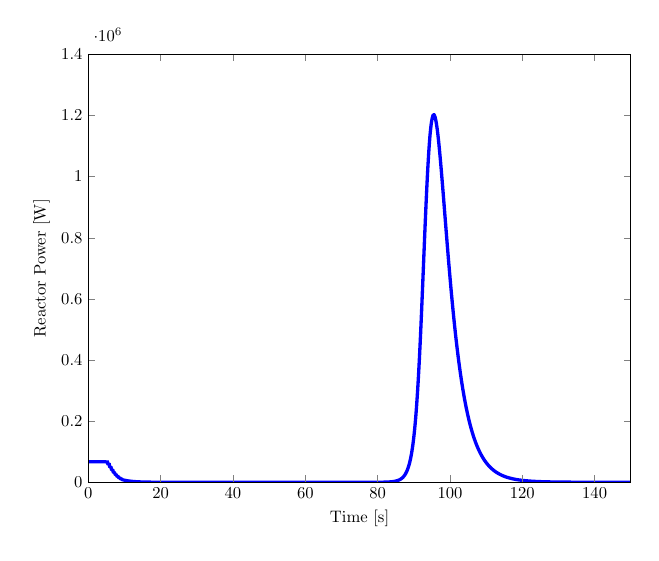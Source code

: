 \begin{tikzpicture}[scale=0.6]

\begin{axis}[%
scale only axis,
width=4.521in,
height=3.566in,
xmin=0, xmax=150,
ymin=0, ymax=1.4e+006,
xlabel={Time [s]},
ylabel={Reactor Power [W]},
axis on top]
\addplot [
color=blue,
solid,
line width=2.0pt
]
coordinates{
 (0,66945.4)(0.1,66945.4)(0.2,66945.4)(0.3,66945.4)(0.4,66945.4)(0.5,66945.4)(0.6,66945.4)(0.7,66945.4)(0.8,66945.4)(0.9,66945.4)(1,66945.4)(1.1,66945.4)(1.2,66945.4)(1.3,66945.4)(1.4,66945.4)(1.5,66945.4)(1.6,66945.4)(1.7,66945.4)(1.8,66945.4)(1.9,66945.4)(2,66945.4)(2.1,66945.4)(2.2,66945.4)(2.3,66945.4)(2.4,66945.4)(2.5,66945.4)(2.6,66945.4)(2.7,66945.4)(2.8,66945.4)(2.9,66945.4)(3,66945.4)(3.1,66945.4)(3.2,66945.4)(3.3,66945.4)(3.4,66945.4)(3.5,66945.4)(3.6,66945.4)(3.7,66945.4)(3.8,66945.4)(3.9,66945.4)(4,66945.4)(4.1,66945.4)(4.2,66945.4)(4.3,66945.4)(4.4,66945.4)(4.5,66945.4)(4.6,66945.4)(4.7,66945.4)(4.8,66945.4)(4.9,66631.9)(5,66605.2)(5.1,66583.4)(5.2,66561.8)(5.3,66540.2)(5.4,60411.4)(5.5,59931.5)(5.6,59541.4)(5.7,59155.5)(5.8,58772.4)(5.9,51383.1)(6,50606.8)(6.1,49929.2)(6.2,49262.5)(6.3,48605.1)(6.4,42246.6)(6.5,41375.6)(6.6,40586.6)(6.7,39814)(6.8,39056.7)(6.9,33854.5)(7,33003.1)(7.1,32218.7)(7.2,31454.1)(7.3,30708.1)(7.4,26568.1)(7.5,25799)(7.6,25084.2)(7.7,24390.1)(7.8,23715.6)(7.9,20487.9)(8,19828.6)(8.1,19212.9)(8.2,18616.9)(8.3,18039.8)(8.4,15563.4)(8.5,15019.2)(8.6,14509.5)(8.7,14017.5)(8.8,13542.5)(8.9,11667.3)(9,11230.8)(9.1,10821.3)(9.2,10427)(9.3,10047.4)(9.4,8642.63)(9.5,8300.49)(9.6,7979.26)(9.7,7670.68)(9.8,7374.19)(9.9,7089.31)(10,6815.56)(10.1,6552.5)(10.2,6299.72)(10.3,6056.8)(10.4,5823.35)(10.5,5599)(10.6,5383.39)(10.7,5176.16)(10.8,4977)(10.9,4785.58)(11,4601.59)(11.1,4424.75)(11.2,4254.77)(11.3,4091.38)(11.4,3934.32)(11.5,3783.36)(11.6,3638.23)(11.7,3498.73)(11.8,3364.62)(11.9,3235.69)(12,3111.75)(12.1,2992.6)(12.2,2878.05)(12.3,2767.92)(12.4,2662.04)(12.5,2560.24)(12.6,2462.36)(12.7,2368.26)(12.8,2277.78)(12.9,2190.79)(13,2107.14)(13.1,2026.71)(13.2,1949.38)(13.3,1875.02)(13.4,1803.51)(13.5,1734.76)(13.6,1668.64)(13.7,1605.06)(13.8,1543.92)(13.9,1485.13)(14,1428.59)(14.1,1374.22)(14.2,1321.93)(14.3,1271.65)(14.4,1223.29)(14.5,1176.79)(14.6,1132.06)(14.7,1089.05)(14.8,1047.68)(14.9,1007.89)(15,969.625)(15.1,932.822)(15.2,897.425)(15.3,863.38)(15.4,830.635)(15.5,799.141)(15.6,768.848)(15.7,739.711)(15.8,711.686)(15.9,684.729)(16,658.8)(16.1,633.859)(16.2,609.869)(16.3,586.792)(16.4,564.594)(16.5,543.241)(16.6,522.702)(16.7,502.943)(16.8,483.937)(16.9,465.653)(17,448.064)(17.1,431.144)(17.2,414.867)(17.3,399.209)(17.4,384.145)(17.5,369.653)(17.6,355.712)(17.7,342.299)(17.8,329.396)(17.9,316.982)(18,305.039)(18.1,293.549)(18.2,282.494)(18.3,271.858)(18.4,261.625)(18.5,251.78)(18.6,242.308)(18.7,233.194)(18.8,224.426)(18.9,215.989)(19,207.871)(19.1,200.061)(19.2,192.545)(19.3,185.314)(19.4,178.356)(19.5,171.661)(19.6,165.219)(19.7,159.021)(19.8,153.056)(19.9,147.317)(20,141.794)(20.1,136.479)(20.2,131.365)(20.3,126.444)(20.4,121.709)(20.5,117.152)(20.6,112.766)(20.7,108.546)(20.8,104.485)(20.9,100.577)(21,96.816)(21.1,93.196)(21.2,89.713)(21.3,86.361)(21.4,83.135)(21.5,80.03)(21.6,77.042)(21.7,74.166)(21.8,71.398)(21.9,68.734)(22,66.171)(22.1,63.703)(22.2,61.328)(22.3,59.043)(22.4,56.843)(22.5,54.725)(22.6,52.687)(22.7,50.725)(22.8,48.837)(22.9,47.02)(23,45.271)(23.1,43.587)(23.2,41.966)(23.3,40.406)(23.4,38.905)(23.5,37.459)(23.6,36.068)(23.7,34.728)(23.8,33.439)(23.9,32.198)(24,31.003)(24.1,29.853)(24.2,28.746)(24.3,27.68)(24.4,26.655)(24.5,25.667)(24.6,24.716)(24.7,23.801)(24.8,22.919)(24.9,22.071)(25,21.254)(25.1,20.468)(25.2,19.711)(25.3,18.982)(25.4,18.28)(25.5,17.605)(25.6,16.954)(25.7,16.328)(25.8,15.725)(25.9,15.145)(26,14.586)(26.1,14.048)(26.2,13.53)(26.3,13.031)(26.4,12.55)(26.5,12.088)(26.6,11.642)(26.7,11.214)(26.8,10.801)(26.9,10.403)(27,10.02)(27.1,9.652)(27.2,9.297)(27.3,8.955)(27.4,8.625)(27.5,8.308)(27.6,8.003)(27.7,7.709)(27.8,7.426)(27.9,7.154)(28,6.891)(28.1,6.638)(28.2,6.395)(28.3,6.16)(28.4,5.934)(28.5,5.717)(28.6,5.507)(28.7,5.306)(28.8,5.111)(28.9,4.924)(29,4.744)(29.1,4.57)(29.2,4.403)(29.3,4.242)(29.4,4.087)(29.5,3.938)(29.6,3.794)(29.7,3.655)(29.8,3.522)(29.9,3.393)(30,3.27)(30.1,3.15)(30.2,3.035)(30.3,2.925)(30.4,2.818)(30.5,2.715)(30.6,2.617)(30.7,2.521)(30.8,2.429)(30.9,2.341)(31,2.256)(31.1,2.174)(31.2,2.095)(31.3,2.019)(31.4,1.945)(31.5,1.875)(31.6,1.806)(31.7,1.741)(31.8,1.678)(31.9,1.617)(32,1.558)(32.1,1.502)(32.2,1.447)(32.3,1.395)(32.4,1.344)(32.5,1.296)(32.6,1.249)(32.7,1.203)(32.8,1.16)(32.9,1.118)(33,1.077)(33.1,1.039)(33.2,1.001)(33.3,0.965)(33.4,0.93)(33.5,0.896)(33.6,0.864)(33.7,0.833)(33.8,0.803)(33.9,0.774)(34,0.746)(34.1,0.719)(34.2,0.693)(34.3,0.668)(34.4,0.644)(34.5,0.621)(34.6,0.599)(34.7,0.577)(34.8,0.556)(34.9,0.536)(35,0.517)(35.1,0.498)(35.2,0.48)(35.3,0.463)(35.4,0.447)(35.5,0.431)(35.6,0.415)(35.7,0.4)(35.8,0.386)(35.9,0.372)(36,0.359)(36.1,0.346)(36.2,0.333)(36.3,0.322)(36.4,0.31)(36.5,0.299)(36.6,0.288)(36.7,0.278)(36.8,0.268)(36.9,0.258)(37,0.249)(37.1,0.24)(37.2,0.232)(37.3,0.223)(37.4,0.215)(37.5,0.208)(37.6,0.2)(37.7,0.193)(37.8,0.186)(37.9,0.18)(38,0.173)(38.1,0.167)(38.2,0.161)(38.3,0.155)(38.4,0.15)(38.5,0.145)(38.6,0.139)(38.7,0.135)(38.8,0.13)(38.9,0.125)(39,0.121)(39.1,0.116)(39.2,0.112)(39.3,0.108)(39.4,0.104)(39.5,0.101)(39.6,0.097)(39.7,0.094)(39.8,0.09)(39.9,0.087)(40,0.084)(40.1,0.081)(40.2,0.078)(40.3,0.076)(40.4,0.073)(40.5,0.07)(40.6,0.068)(40.7,0.065)(40.8,0.063)(40.9,0.061)(41,0.059)(41.1,0.057)(41.2,0.055)(41.3,0.053)(41.4,0.051)(41.5,0.049)(41.6,0.047)(41.7,0.046)(41.8,0.044)(41.9,0.043)(42,0.041)(42.1,0.04)(42.2,0.038)(42.3,0.037)(42.4,0.036)(42.5,0.034)(42.6,0.033)(42.7,0.032)(42.8,0.031)(42.9,0.03)(43,0.029)(43.1,0.028)(43.2,0.027)(43.3,0.026)(43.4,0.025)(43.5,0.024)(43.6,0.023)(43.7,0.022)(43.8,0.022)(43.9,0.021)(44,0.02)(44.1,0.019)(44.2,0.019)(44.3,0.018)(44.4,0.017)(44.5,0.017)(44.6,0.016)(44.7,0.016)(44.8,0.015)(44.9,0.015)(45,0.014)(45.1,0.014)(45.2,0.013)(45.3,0.013)(45.4,0.012)(45.5,0.012)(45.6,0.011)(45.7,0.011)(45.8,0.011)(45.9,0.01)(46,0.01)(46.1,0.01)(46.2,0.009)(46.3,0.009)(46.4,0.009)(46.5,0.008)(46.6,0.008)(46.7,0.008)(46.8,0.007)(46.9,0.007)(47,0.007)(47.1,0.007)(47.2,0.007)(47.3,0.006)(47.4,0.006)(47.5,0.006)(47.6,0.006)(47.7,0.005)(47.8,0.005)(47.9,0.005)(48,0.005)(48.1,0.005)(48.2,0.005)(48.3,0.004)(48.4,0.004)(48.5,0.004)(48.6,0.004)(48.7,0.004)(48.8,0.004)(48.9,0.004)(49,0.003)(49.1,0.003)(49.2,0.003)(49.3,0.003)(49.4,0.003)(49.5,0.003)(49.6,0.003)(49.7,0.003)(49.8,0.003)(49.9,0.003)(50,0.003)(50.1,0.002)(50.2,0.002)(50.3,0.002)(50.4,0.002)(50.5,0.002)(50.6,0.002)(50.7,0.002)(50.8,0.002)(50.9,0.002)(51,0.002)(51.1,0.002)(51.2,0.002)(51.3,0.002)(51.4,0.002)(51.5,0.002)(51.6,0.002)(51.7,0.002)(51.8,0.002)(51.9,0.002)(52,0.002)(52.1,0.002)(52.2,0.002)(52.3,0.002)(52.4,0.002)(52.5,0.002)(52.6,0.001)(52.7,0.001)(52.8,0.001)(52.9,0.001)(53,0.001)(53.1,0.001)(53.2,0.001)(53.3,0.001)(53.4,0.001)(53.5,0.001)(53.6,0.001)(53.7,0.001)(53.8,0.001)(53.9,0.001)(54,0.001)(54.1,0.001)(54.2,0.001)(54.3,0.001)(54.4,0.001)(54.5,0.001)(54.6,0.001)(54.7,0.001)(54.8,0.001)(54.9,0.001)(55,0.001)(55.1,0.001)(55.2,0.001)(55.3,0.001)(55.4,0.001)(55.5,0.001)(55.6,0.001)(55.7,0.001)(55.8,0.001)(55.9,0.001)(56,0.001)(56.1,0.001)(56.2,0.001)(56.3,0.001)(56.4,0.001)(56.5,0.002)(56.6,0.001)(56.7,0.001)(56.8,0.002)(56.9,0.002)(57,0.002)(57.1,0.002)(57.2,0.002)(57.3,0.002)(57.4,0.002)(57.5,0.002)(57.6,0.002)(57.7,0.002)(57.8,0.002)(57.9,0.002)(58,0.002)(58.1,0.002)(58.2,0.003)(58.3,0.003)(58.4,0.003)(58.5,0.003)(58.6,0.003)(58.7,0.003)(58.8,0.003)(58.9,0.003)(59,0.004)(59.1,0.004)(59.2,0.004)(59.3,0.004)(59.4,0.004)(59.5,0.004)(59.6,0.004)(59.7,0.005)(59.8,0.005)(59.9,0.005)(60,0.005)(60.1,0.005)(60.2,0.006)(60.3,0.006)(60.4,0.006)(60.5,0.006)(60.6,0.007)(60.7,0.007)(60.8,0.007)(60.9,0.007)(61,0.008)(61.1,0.008)(61.2,0.008)(61.3,0.009)(61.4,0.009)(61.5,0.009)(61.6,0.01)(61.7,0.01)(61.8,0.011)(61.9,0.011)(62,0.012)(62.1,0.012)(62.2,0.013)(62.3,0.013)(62.4,0.014)(62.5,0.014)(62.6,0.015)(62.7,0.015)(62.8,0.016)(62.9,0.017)(63,0.018)(63.1,0.018)(63.2,0.019)(63.3,0.02)(63.4,0.021)(63.5,0.022)(63.6,0.023)(63.7,0.024)(63.8,0.025)(63.9,0.026)(64,0.027)(64.1,0.028)(64.2,0.03)(64.3,0.031)(64.4,0.032)(64.5,0.034)(64.6,0.035)(64.7,0.037)(64.8,0.039)(64.9,0.04)(65,0.042)(65.1,0.044)(65.2,0.046)(65.3,0.048)(65.4,0.05)(65.5,0.053)(65.6,0.055)(65.7,0.058)(65.8,0.061)(65.9,0.063)(66,0.066)(66.1,0.069)(66.2,0.073)(66.3,0.076)(66.4,0.08)(66.5,0.084)(66.6,0.088)(66.7,0.092)(66.8,0.096)(66.9,0.101)(67,0.106)(67.1,0.111)(67.2,0.116)(67.3,0.122)(67.4,0.128)(67.5,0.134)(67.6,0.14)(67.7,0.147)(67.8,0.154)(67.9,0.162)(68,0.17)(68.1,0.178)(68.2,0.187)(68.3,0.196)(68.4,0.206)(68.5,0.217)(68.6,0.227)(68.7,0.239)(68.8,0.251)(68.9,0.263)(69,0.277)(69.1,0.291)(69.2,0.305)(69.3,0.321)(69.4,0.337)(69.5,0.355)(69.6,0.373)(69.7,0.392)(69.8,0.412)(69.9,0.433)(70,0.456)(70.1,0.48)(70.2,0.505)(70.3,0.531)(70.4,0.559)(70.5,0.588)(70.6,0.619)(70.7,0.651)(70.8,0.686)(70.9,0.722)(71,0.761)(71.1,0.801)(71.2,0.844)(71.3,0.889)(71.4,0.936)(71.5,0.987)(71.6,1.04)(71.7,1.096)(71.8,1.155)(71.9,1.218)(72,1.284)(72.1,1.354)(72.2,1.428)(72.3,1.506)(72.4,1.589)(72.5,1.677)(72.6,1.769)(72.7,1.867)(72.8,1.97)(72.9,2.08)(73,2.196)(73.1,2.318)(73.2,2.448)(73.3,2.585)(73.4,2.731)(73.5,2.885)(73.6,3.048)(73.7,3.22)(73.8,3.403)(73.9,3.597)(74,3.802)(74.1,4.02)(74.2,4.25)(74.3,4.494)(74.4,4.753)(74.5,5.027)(74.6,5.318)(74.7,5.627)(74.8,5.954)(74.9,6.301)(75,6.669)(75.1,7.06)(75.2,7.474)(75.3,7.914)(75.4,8.38)(75.5,8.876)(75.6,9.402)(75.7,9.96)(75.8,10.553)(75.9,11.182)(76,11.851)(76.1,12.562)(76.2,13.317)(76.3,14.119)(76.4,14.971)(76.5,15.877)(76.6,16.841)(76.7,17.864)(76.8,18.953)(76.9,20.111)(77,21.343)(77.1,22.652)(77.2,24.046)(77.3,25.529)(77.4,27.107)(77.5,28.786)(77.6,30.573)(77.7,32.476)(77.8,34.502)(77.9,36.659)(78,38.957)(78.1,41.404)(78.2,44.011)(78.3,46.789)(78.4,49.749)(78.5,52.903)(78.6,56.266)(78.7,59.85)(78.8,63.671)(78.9,67.746)(79,72.091)(79.1,76.726)(79.2,81.67)(79.3,86.945)(79.4,92.574)(79.5,98.581)(79.6,104.992)(79.7,111.837)(79.8,119.144)(79.9,126.946)(80,135.278)(80.1,144.178)(80.2,153.685)(80.3,163.842)(80.4,174.696)(80.5,186.294)(80.6,198.691)(80.7,211.944)(80.8,226.112)(80.9,241.262)(81,257.464)(81.1,274.794)(81.2,293.332)(81.3,313.165)(81.4,334.388)(81.5,357.1)(81.6,381.41)(81.7,407.434)(81.8,435.296)(81.9,465.131)(82,497.083)(82.1,531.306)(82.2,567.968)(82.3,607.248)(82.4,649.339)(82.5,694.448)(82.6,742.799)(82.7,794.631)(82.8,850.204)(82.9,909.796)(83,973.706)(83.1,1042.26)(83.2,1115.8)(83.3,1194.7)(83.4,1279.37)(83.5,1370.23)(83.6,1467.77)(83.7,1572.47)(83.8,1684.89)(83.9,1805.6)(84,1935.24)(84.1,2074.49)(84.2,2224.08)(84.3,2384.8)(84.4,2557.49)(84.5,2743.08)(84.6,2942.56)(84.7,3156.99)(84.8,3387.52)(84.9,3635.4)(85,3901.96)(85.1,4188.64)(85.2,4497)(85.3,4828.72)(85.4,5185.61)(85.5,5569.62)(85.6,5982.86)(85.7,6427.61)(85.8,6906.31)(85.9,7421.61)(86,7976.36)(86.1,8573.63)(86.2,9216.75)(86.3,9909.28)(86.4,10655.1)(86.5,11458.3)(86.6,12323.4)(86.7,13255.3)(86.8,14259.1)(86.9,15340.4)(87,16505.2)(87.1,17760.1)(87.2,19112)(87.3,20568.4)(87.4,22137.4)(87.5,23827.6)(87.6,25648.4)(87.7,27609.7)(87.8,29722.2)(87.9,31997.5)(88,34447.7)(88.1,37086.1)(88.2,39926.6)(88.3,42984.2)(88.4,46274.9)(88.5,49815.7)(88.6,53624.7)(88.7,57721)(88.8,62124.8)(88.9,66857.7)(89,71942.3)(89.1,77402.3)(89.2,83262.8)(89.3,89549.8)(89.4,96290.6)(89.5,103513)(89.6,111248)(89.7,119523)(89.8,128371)(89.9,137823)(90,147909)(90.1,158664)(90.2,170117)(90.3,182300)(90.4,195244)(90.5,208978)(90.6,223528)(90.7,238920)(90.8,255176)(90.9,272314)(91,290350)(91.1,309294)(91.2,329150)(91.3,349917)(91.4,371588)(91.5,394147)(91.6,417573)(91.7,441835)(91.8,466894)(91.9,492702)(92,519204)(92.1,546336)(92.2,574023)(92.3,602184)(92.4,630732)(92.5,659572)(92.6,688601)(92.7,717714)(92.8,746802)(92.9,775752)(93,804450)(93.1,832785)(93.2,860642)(93.3,887914)(93.4,914493)(93.5,940280)(93.6,965180)(93.7,989105)(93.8,1.012e+006)(93.9,1.034e+006)(94,1.054e+006)(94.1,1.074e+006)(94.2,1.092e+006)(94.3,1.108e+006)(94.4,1.124e+006)(94.5,1.138e+006)(94.6,1.15e+006)(94.7,1.161e+006)(94.8,1.171e+006)(94.9,1.179e+006)(95,1.186e+006)(95.1,1.192e+006)(95.2,1.196e+006)(95.3,1.2e+006)(95.4,1.201e+006)(95.5,1.202e+006)(95.6,1.202e+006)(95.7,1.2e+006)(95.8,1.197e+006)(95.9,1.194e+006)(96,1.189e+006)(96.1,1.183e+006)(96.2,1.177e+006)(96.3,1.169e+006)(96.4,1.161e+006)(96.5,1.153e+006)(96.6,1.143e+006)(96.7,1.133e+006)(96.8,1.122e+006)(96.9,1.111e+006)(97,1.099e+006)(97.1,1.087e+006)(97.2,1.074e+006)(97.3,1.061e+006)(97.4,1.048e+006)(97.5,1.034e+006)(97.6,1.021e+006)(97.7,1.006e+006)(97.8,992166)(97.9,977667)(98,963023)(98.1,948261)(98.2,933405)(98.3,918480)(98.4,903507)(98.5,888508)(98.6,873503)(98.7,858509)(98.8,843543)(98.9,828623)(99,813762)(99.1,798975)(99.2,784275)(99.3,769672)(99.4,755179)(99.5,740805)(99.6,726560)(99.7,712452)(99.8,698488)(99.9,684675)(100,671020)(100.1,657529)(100.2,644206)(100.3,631056)(100.4,618083)(100.5,605290)(100.6,592680)(100.7,580255)(100.8,568019)(100.9,555972)(101,544116)(101.1,532452)(101.2,520980)(101.3,509701)(101.4,498615)(101.5,487722)(101.6,477021)(101.7,466513)(101.8,456195)(101.9,446068)(102,436129)(102.1,426378)(102.2,416813)(102.3,407433)(102.4,398236)(102.5,389220)(102.6,380383)(102.7,371723)(102.8,363238)(102.9,354926)(103,346785)(103.1,338812)(103.2,331005)(103.3,323362)(103.4,315880)(103.5,308557)(103.6,301390)(103.7,294377)(103.8,287516)(103.9,280804)(104,274237)(104.1,267815)(104.2,261534)(104.3,255392)(104.4,249387)(104.5,243515)(104.6,237774)(104.7,232163)(104.8,226678)(104.9,221317)(105,216078)(105.1,210957)(105.2,205954)(105.3,201066)(105.4,196289)(105.5,191623)(105.6,187064)(105.7,182611)(105.8,178261)(105.9,174012)(106,169862)(106.1,165809)(106.2,161851)(106.3,157985)(106.4,154210)(106.5,150524)(106.6,146925)(106.7,143411)(106.8,139980)(106.9,136630)(107,133360)(107.1,130167)(107.2,127050)(107.3,124008)(107.4,121037)(107.5,118138)(107.6,115308)(107.7,112546)(107.8,109849)(107.9,107218)(108,104649)(108.1,102142)(108.2,99695.1)(108.3,97307.1)(108.4,94976.6)(108.5,92702.1)(108.6,90482.5)(108.7,88316.3)(108.8,86202.3)(108.9,84139.4)(109,82126.2)(109.1,80161.7)(109.2,78244.7)(109.3,76373.9)(109.4,74548.4)(109.5,72767.1)(109.6,71028.9)(109.7,69332.7)(109.8,67677.6)(109.9,66062.6)(110,64486.7)(110.1,62949)(110.2,61448.5)(110.3,59984.4)(110.4,58555.8)(110.5,57161.8)(110.6,55801.6)(110.7,54474.4)(110.8,53179.3)(110.9,51915.6)(111,50682.6)(111.1,49479.5)(111.2,48305.5)(111.3,47160)(111.4,46042.2)(111.5,44951.5)(111.6,43887.3)(111.7,42848.8)(111.8,41835.5)(111.9,40846.7)(112,39881.9)(112.1,38940.4)(112.2,38021.7)(112.3,37125.3)(112.4,36250.5)(112.5,35396.9)(112.6,34563.9)(112.7,33751.1)(112.8,32957.9)(112.9,32183.9)(113,31428.5)(113.1,30691.4)(113.2,29972.1)(113.3,29270.1)(113.4,28585.1)(113.5,27916.5)(113.6,27264.1)(113.7,26627.4)(113.8,26006)(113.9,25399.6)(114,24807.7)(114.1,24230.1)(114.2,23666.3)(114.3,23116.2)(114.4,22579.2)(114.5,22055.1)(114.6,21543.5)(114.7,21044.2)(114.8,20556.9)(114.9,20081.3)(115,19617)(115.1,19163.9)(115.2,18721.6)(115.3,18289.8)(115.4,17868.4)(115.5,17457)(115.6,17055.4)(115.7,16663.4)(115.8,16280.7)(115.9,15907.2)(116,15542.5)(116.1,15186.5)(116.2,14839)(116.3,14499.7)(116.4,14168.5)(116.5,13845.1)(116.6,13529.4)(116.7,13221.2)(116.8,12920.2)(116.9,12626.4)(117,12339.5)(117.1,12059.5)(117.2,11786)(117.3,11518.9)(117.4,11258.2)(117.5,11003.6)(117.6,10755)(117.7,10512.3)(117.8,10275.2)(117.9,10043.7)(118,9817.67)(118.1,9596.92)(118.2,9381.35)(118.3,9170.82)(118.4,8965.22)(118.5,8764.43)(118.6,8568.33)(118.7,8376.8)(118.8,8189.75)(118.9,8007.05)(119,7828.61)(119.1,7654.32)(119.2,7484.09)(119.3,7317.81)(119.4,7155.39)(119.5,6996.74)(119.6,6841.76)(119.7,6690.38)(119.8,6542.49)(119.9,6398.03)(120,6256.91)(120.1,6119.04)(120.2,5984.35)(120.3,5852.76)(120.4,5724.21)(120.5,5598.61)(120.6,5475.9)(120.7,5356.01)(120.8,5238.87)(120.9,5124.41)(121,5012.58)(121.1,4903.3)(121.2,4796.53)(121.3,4692.19)(121.4,4590.23)(121.5,4490.6)(121.6,4393.24)(121.7,4298.1)(121.8,4205.12)(121.9,4114.25)(122,4025.45)(122.1,3938.66)(122.2,3853.84)(122.3,3770.93)(122.4,3689.91)(122.5,3610.71)(122.6,3533.3)(122.7,3457.64)(122.8,3383.69)(122.9,3311.39)(123,3240.73)(123.1,3171.65)(123.2,3104.13)(123.3,3038.11)(123.4,2973.58)(123.5,2910.49)(123.6,2848.82)(123.7,2788.52)(123.8,2729.57)(123.9,2671.93)(124,2615.58)(124.1,2560.48)(124.2,2506.61)(124.3,2453.93)(124.4,2402.42)(124.5,2352.06)(124.6,2302.81)(124.7,2254.65)(124.8,2207.55)(124.9,2161.5)(125,2116.46)(125.1,2072.41)(125.2,2029.33)(125.3,1987.21)(125.4,1946)(125.5,1905.7)(125.6,1866.29)(125.7,1827.74)(125.8,1790.03)(125.9,1753.14)(126,1717.07)(126.1,1681.78)(126.2,1647.25)(126.3,1613.48)(126.4,1580.45)(126.5,1548.13)(126.6,1516.52)(126.7,1485.58)(126.8,1455.32)(126.9,1425.72)(127,1396.75)(127.1,1368.41)(127.2,1340.68)(127.3,1313.55)(127.4,1287)(127.5,1261.03)(127.6,1235.61)(127.7,1210.73)(127.8,1186.39)(127.9,1162.57)(128,1139.26)(128.1,1116.45)(128.2,1094.13)(128.3,1072.28)(128.4,1050.89)(128.5,1029.96)(128.6,1009.48)(128.7,989.427)(128.8,969.802)(128.9,950.593)(129,931.79)(129.1,913.384)(129.2,895.367)(129.3,877.73)(129.4,860.464)(129.5,843.561)(129.6,827.014)(129.7,810.814)(129.8,794.953)(129.9,779.425)(130,764.221)(130.1,749.335)(130.2,734.76)(130.3,720.489)(130.4,706.514)(130.5,692.831)(130.6,679.432)(130.7,666.311)(130.8,653.461)(130.9,640.878)(131,628.555)(131.1,616.487)(131.2,604.668)(131.3,593.092)(131.4,581.755)(131.5,570.65)(131.6,559.774)(131.7,549.121)(131.8,538.686)(131.9,528.464)(132,518.452)(132.1,508.644)(132.2,499.036)(132.3,489.624)(132.4,480.403)(132.5,471.37)(132.6,462.519)(132.7,453.849)(132.8,445.354)(132.9,437.03)(133,428.875)(133.1,420.884)(133.2,413.055)(133.3,405.383)(133.4,397.865)(133.5,390.498)(133.6,383.278)(133.7,376.204)(133.8,369.271)(133.9,362.476)(134,355.817)(134.1,349.291)(134.2,342.894)(134.3,336.625)(134.4,330.48)(134.5,324.457)(134.6,318.554)(134.7,312.767)(134.8,307.094)(134.9,301.534)(135,296.083)(135.1,290.739)(135.2,285.5)(135.3,280.365)(135.4,275.33)(135.5,270.393)(135.6,265.553)(135.7,260.808)(135.8,256.155)(135.9,251.593)(136,247.119)(136.1,242.733)(136.2,238.432)(136.3,234.214)(136.4,230.078)(136.5,226.021)(136.6,222.043)(136.7,218.142)(136.8,214.316)(136.9,210.563)(137,206.883)(137.1,203.273)(137.2,199.733)(137.3,196.26)(137.4,192.853)(137.5,189.512)(137.6,186.234)(137.7,183.018)(137.8,179.864)(137.9,176.769)(138,173.734)(138.1,170.755)(138.2,167.833)(138.3,164.966)(138.4,162.154)(138.5,159.394)(138.6,156.686)(138.7,154.029)(138.8,151.422)(138.9,148.863)(139,146.353)(139.1,143.889)(139.2,141.472)(139.3,139.099)(139.4,136.77)(139.5,134.485)(139.6,132.242)(139.7,130.041)(139.8,127.881)(139.9,125.76)(140,123.678)(140.1,121.635)(140.2,119.63)(140.3,117.661)(140.4,115.728)(140.5,113.831)(140.6,111.969)(140.7,110.14)(140.8,108.345)(140.9,106.583)(141,104.853)(141.1,103.154)(141.2,101.486)(141.3,99.848)(141.4,98.24)(141.5,96.661)(141.6,95.11)(141.7,93.588)(141.8,92.092)(141.9,90.624)(142,89.182)(142.1,87.766)(142.2,86.375)(142.3,85.009)(142.4,83.667)(142.5,82.349)(142.6,81.055)(142.7,79.784)(142.8,78.535)(142.9,77.308)(143,76.103)(143.1,74.919)(143.2,73.757)(143.3,72.614)(143.4,71.492)(143.5,70.389)(143.6,69.306)(143.7,68.242)(143.8,67.196)(143.9,66.168)(144,65.159)(144.1,64.167)(144.2,63.192)(144.3,62.234)(144.4,61.293)(144.5,60.368)(144.6,59.459)(144.7,58.566)(144.8,57.688)(144.9,56.825)(145,55.977)(145.1,55.144)(145.2,54.324)(145.3,53.519)(145.4,52.728)(145.5,51.95)(145.6,51.185)(145.7,50.433)(145.8,49.694)(145.9,48.968)(146,48.254)(146.1,47.552)(146.2,46.861)(146.3,46.183)(146.4,45.515)(146.5,44.859)(146.6,44.214)(146.7,43.58)(146.8,42.956)(146.9,42.343)(147,41.74)(147.1,41.147)(147.2,40.564)(147.3,39.99)(147.4,39.426)(147.5,38.872)(147.6,38.326)(147.7,37.79)(147.8,37.262)(147.9,36.743)(148,36.232)(148.1,35.73)(148.2,35.236)(148.3,34.75)(148.4,34.272)(148.5,33.802)(148.6,33.34)(148.7,32.885)(148.8,32.437)(148.9,31.997)(149,31.563)(149.1,31.137)(149.2,30.717)(149.3,30.305)(149.4,29.898)(149.5,29.499)(149.6,29.106)(149.7,28.719)(149.8,28.338)(149.9,27.963) 
};

\end{axis}
\end{tikzpicture}